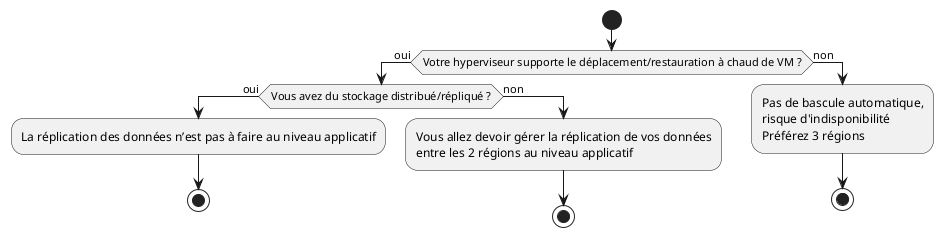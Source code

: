 @startuml

start

if (Votre hyperviseur supporte le déplacement/restauration à chaud de VM ?) then (oui)
    if (Vous avez du stockage distribué/répliqué ?) then (oui)
      :La réplication des données n’est pas à faire au niveau applicatif;
      stop
    else (non)
      :Vous allez devoir gérer la réplication de vos données\nentre les 2 régions au niveau applicatif;
      stop
    endif
else (non)
  :Pas de bascule automatique,\nrisque d'indisponibilité\nPréférez 3 régions;
  stop
endif

@enduml
